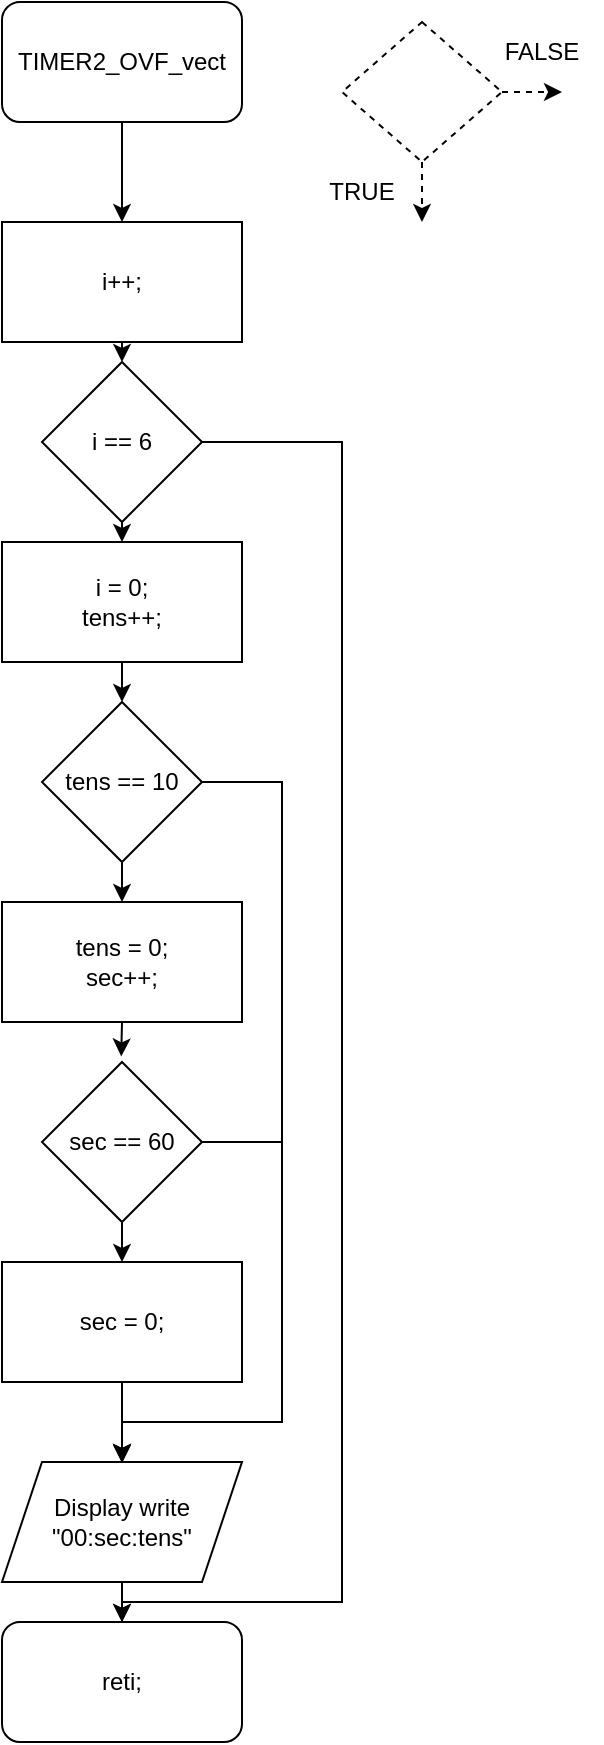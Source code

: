 <mxfile version="15.6.3" type="device"><diagram id="LHWDWHSRBrCUPfqtSV1D" name="Page-1"><mxGraphModel dx="815" dy="586" grid="1" gridSize="10" guides="1" tooltips="1" connect="1" arrows="1" fold="1" page="1" pageScale="1" pageWidth="827" pageHeight="1169" math="0" shadow="0"><root><mxCell id="0"/><mxCell id="1" parent="0"/><mxCell id="9jIag-q3IsC9XRPzkuw2-8" style="edgeStyle=orthogonalEdgeStyle;rounded=0;orthogonalLoop=1;jettySize=auto;html=1;" edge="1" parent="1" source="9jIag-q3IsC9XRPzkuw2-1"><mxGeometry relative="1" as="geometry"><mxPoint x="420" y="130" as="targetPoint"/></mxGeometry></mxCell><mxCell id="9jIag-q3IsC9XRPzkuw2-1" value="TIMER2_OVF_vect" style="rounded=1;whiteSpace=wrap;html=1;" vertex="1" parent="1"><mxGeometry x="360" y="20" width="120" height="60" as="geometry"/></mxCell><mxCell id="9jIag-q3IsC9XRPzkuw2-7" style="edgeStyle=orthogonalEdgeStyle;rounded=0;orthogonalLoop=1;jettySize=auto;html=1;entryX=0.5;entryY=0;entryDx=0;entryDy=0;" edge="1" parent="1" source="9jIag-q3IsC9XRPzkuw2-2" target="9jIag-q3IsC9XRPzkuw2-19"><mxGeometry relative="1" as="geometry"><Array as="points"><mxPoint x="530" y="240"/><mxPoint x="530" y="820"/><mxPoint x="420" y="820"/></Array></mxGeometry></mxCell><mxCell id="9jIag-q3IsC9XRPzkuw2-10" style="edgeStyle=orthogonalEdgeStyle;rounded=0;orthogonalLoop=1;jettySize=auto;html=1;exitX=0.5;exitY=1;exitDx=0;exitDy=0;entryX=0.5;entryY=0;entryDx=0;entryDy=0;" edge="1" parent="1" source="9jIag-q3IsC9XRPzkuw2-2" target="9jIag-q3IsC9XRPzkuw2-4"><mxGeometry relative="1" as="geometry"/></mxCell><mxCell id="9jIag-q3IsC9XRPzkuw2-2" value="i == 6" style="rhombus;whiteSpace=wrap;html=1;" vertex="1" parent="1"><mxGeometry x="380" y="200" width="80" height="80" as="geometry"/></mxCell><mxCell id="9jIag-q3IsC9XRPzkuw2-9" style="edgeStyle=orthogonalEdgeStyle;rounded=0;orthogonalLoop=1;jettySize=auto;html=1;exitX=0.5;exitY=1;exitDx=0;exitDy=0;entryX=0.5;entryY=0;entryDx=0;entryDy=0;" edge="1" parent="1" source="9jIag-q3IsC9XRPzkuw2-3" target="9jIag-q3IsC9XRPzkuw2-2"><mxGeometry relative="1" as="geometry"/></mxCell><mxCell id="9jIag-q3IsC9XRPzkuw2-3" value="i++;" style="rounded=0;whiteSpace=wrap;html=1;" vertex="1" parent="1"><mxGeometry x="360" y="130" width="120" height="60" as="geometry"/></mxCell><mxCell id="9jIag-q3IsC9XRPzkuw2-11" style="edgeStyle=orthogonalEdgeStyle;rounded=0;orthogonalLoop=1;jettySize=auto;html=1;exitX=0.5;exitY=1;exitDx=0;exitDy=0;entryX=0.5;entryY=0;entryDx=0;entryDy=0;" edge="1" parent="1" source="9jIag-q3IsC9XRPzkuw2-4" target="9jIag-q3IsC9XRPzkuw2-5"><mxGeometry relative="1" as="geometry"/></mxCell><mxCell id="9jIag-q3IsC9XRPzkuw2-4" value="i = 0;&lt;br&gt;tens++;" style="rounded=0;whiteSpace=wrap;html=1;" vertex="1" parent="1"><mxGeometry x="360" y="290" width="120" height="60" as="geometry"/></mxCell><mxCell id="9jIag-q3IsC9XRPzkuw2-15" style="edgeStyle=orthogonalEdgeStyle;rounded=0;orthogonalLoop=1;jettySize=auto;html=1;exitX=0.5;exitY=1;exitDx=0;exitDy=0;entryX=0.5;entryY=0;entryDx=0;entryDy=0;" edge="1" parent="1" source="9jIag-q3IsC9XRPzkuw2-5" target="9jIag-q3IsC9XRPzkuw2-6"><mxGeometry relative="1" as="geometry"/></mxCell><mxCell id="9jIag-q3IsC9XRPzkuw2-23" style="edgeStyle=orthogonalEdgeStyle;rounded=0;orthogonalLoop=1;jettySize=auto;html=1;exitX=1;exitY=0.5;exitDx=0;exitDy=0;" edge="1" parent="1" source="9jIag-q3IsC9XRPzkuw2-5"><mxGeometry relative="1" as="geometry"><mxPoint x="420" y="750.571" as="targetPoint"/><Array as="points"><mxPoint x="500" y="410"/><mxPoint x="500" y="730"/><mxPoint x="420" y="730"/></Array></mxGeometry></mxCell><mxCell id="9jIag-q3IsC9XRPzkuw2-5" value="tens == 10" style="rhombus;whiteSpace=wrap;html=1;" vertex="1" parent="1"><mxGeometry x="380" y="370" width="80" height="80" as="geometry"/></mxCell><mxCell id="9jIag-q3IsC9XRPzkuw2-16" style="edgeStyle=orthogonalEdgeStyle;rounded=0;orthogonalLoop=1;jettySize=auto;html=1;exitX=0.5;exitY=1;exitDx=0;exitDy=0;entryX=0.495;entryY=-0.035;entryDx=0;entryDy=0;entryPerimeter=0;" edge="1" parent="1" source="9jIag-q3IsC9XRPzkuw2-6" target="9jIag-q3IsC9XRPzkuw2-13"><mxGeometry relative="1" as="geometry"/></mxCell><mxCell id="9jIag-q3IsC9XRPzkuw2-6" value="tens = 0;&lt;br&gt;sec++;" style="rounded=0;whiteSpace=wrap;html=1;" vertex="1" parent="1"><mxGeometry x="360" y="470" width="120" height="60" as="geometry"/></mxCell><mxCell id="9jIag-q3IsC9XRPzkuw2-17" style="edgeStyle=orthogonalEdgeStyle;rounded=0;orthogonalLoop=1;jettySize=auto;html=1;exitX=0.5;exitY=1;exitDx=0;exitDy=0;entryX=0.5;entryY=0;entryDx=0;entryDy=0;" edge="1" parent="1" source="9jIag-q3IsC9XRPzkuw2-13" target="9jIag-q3IsC9XRPzkuw2-14"><mxGeometry relative="1" as="geometry"/></mxCell><mxCell id="9jIag-q3IsC9XRPzkuw2-22" style="edgeStyle=orthogonalEdgeStyle;rounded=0;orthogonalLoop=1;jettySize=auto;html=1;exitX=1;exitY=0.5;exitDx=0;exitDy=0;entryX=0.5;entryY=0;entryDx=0;entryDy=0;" edge="1" parent="1" source="9jIag-q3IsC9XRPzkuw2-13" target="9jIag-q3IsC9XRPzkuw2-18"><mxGeometry relative="1" as="geometry"><Array as="points"><mxPoint x="500" y="590"/><mxPoint x="500" y="730"/><mxPoint x="420" y="730"/></Array></mxGeometry></mxCell><mxCell id="9jIag-q3IsC9XRPzkuw2-13" value="sec == 60" style="rhombus;whiteSpace=wrap;html=1;" vertex="1" parent="1"><mxGeometry x="380" y="550" width="80" height="80" as="geometry"/></mxCell><mxCell id="9jIag-q3IsC9XRPzkuw2-21" style="edgeStyle=orthogonalEdgeStyle;rounded=0;orthogonalLoop=1;jettySize=auto;html=1;exitX=0.5;exitY=1;exitDx=0;exitDy=0;entryX=0.5;entryY=0;entryDx=0;entryDy=0;" edge="1" parent="1" source="9jIag-q3IsC9XRPzkuw2-14" target="9jIag-q3IsC9XRPzkuw2-18"><mxGeometry relative="1" as="geometry"/></mxCell><mxCell id="9jIag-q3IsC9XRPzkuw2-14" value="sec = 0;" style="rounded=0;whiteSpace=wrap;html=1;" vertex="1" parent="1"><mxGeometry x="360" y="650" width="120" height="60" as="geometry"/></mxCell><mxCell id="9jIag-q3IsC9XRPzkuw2-20" style="edgeStyle=orthogonalEdgeStyle;rounded=0;orthogonalLoop=1;jettySize=auto;html=1;exitX=0.5;exitY=1;exitDx=0;exitDy=0;" edge="1" parent="1" source="9jIag-q3IsC9XRPzkuw2-18" target="9jIag-q3IsC9XRPzkuw2-19"><mxGeometry relative="1" as="geometry"/></mxCell><mxCell id="9jIag-q3IsC9XRPzkuw2-18" value="Display write&lt;br&gt;&quot;00:sec:tens&quot;" style="shape=parallelogram;perimeter=parallelogramPerimeter;whiteSpace=wrap;html=1;fixedSize=1;" vertex="1" parent="1"><mxGeometry x="360" y="750" width="120" height="60" as="geometry"/></mxCell><mxCell id="9jIag-q3IsC9XRPzkuw2-19" value="reti;" style="rounded=1;whiteSpace=wrap;html=1;" vertex="1" parent="1"><mxGeometry x="360" y="830" width="120" height="60" as="geometry"/></mxCell><mxCell id="9jIag-q3IsC9XRPzkuw2-25" style="edgeStyle=orthogonalEdgeStyle;rounded=0;orthogonalLoop=1;jettySize=auto;html=1;dashed=1;" edge="1" parent="1" source="9jIag-q3IsC9XRPzkuw2-24"><mxGeometry relative="1" as="geometry"><mxPoint x="570" y="130" as="targetPoint"/></mxGeometry></mxCell><mxCell id="9jIag-q3IsC9XRPzkuw2-26" style="edgeStyle=orthogonalEdgeStyle;rounded=0;orthogonalLoop=1;jettySize=auto;html=1;dashed=1;" edge="1" parent="1" source="9jIag-q3IsC9XRPzkuw2-24"><mxGeometry relative="1" as="geometry"><mxPoint x="640" y="65" as="targetPoint"/></mxGeometry></mxCell><mxCell id="9jIag-q3IsC9XRPzkuw2-24" value="" style="rhombus;whiteSpace=wrap;html=1;dashed=1;" vertex="1" parent="1"><mxGeometry x="530" y="30" width="80" height="70" as="geometry"/></mxCell><mxCell id="9jIag-q3IsC9XRPzkuw2-27" value="TRUE" style="text;html=1;strokeColor=none;fillColor=none;align=center;verticalAlign=middle;whiteSpace=wrap;rounded=0;dashed=1;" vertex="1" parent="1"><mxGeometry x="510" y="100" width="60" height="30" as="geometry"/></mxCell><mxCell id="9jIag-q3IsC9XRPzkuw2-28" value="FALSE" style="text;html=1;strokeColor=none;fillColor=none;align=center;verticalAlign=middle;whiteSpace=wrap;rounded=0;dashed=1;" vertex="1" parent="1"><mxGeometry x="600" y="30" width="60" height="30" as="geometry"/></mxCell></root></mxGraphModel></diagram></mxfile>